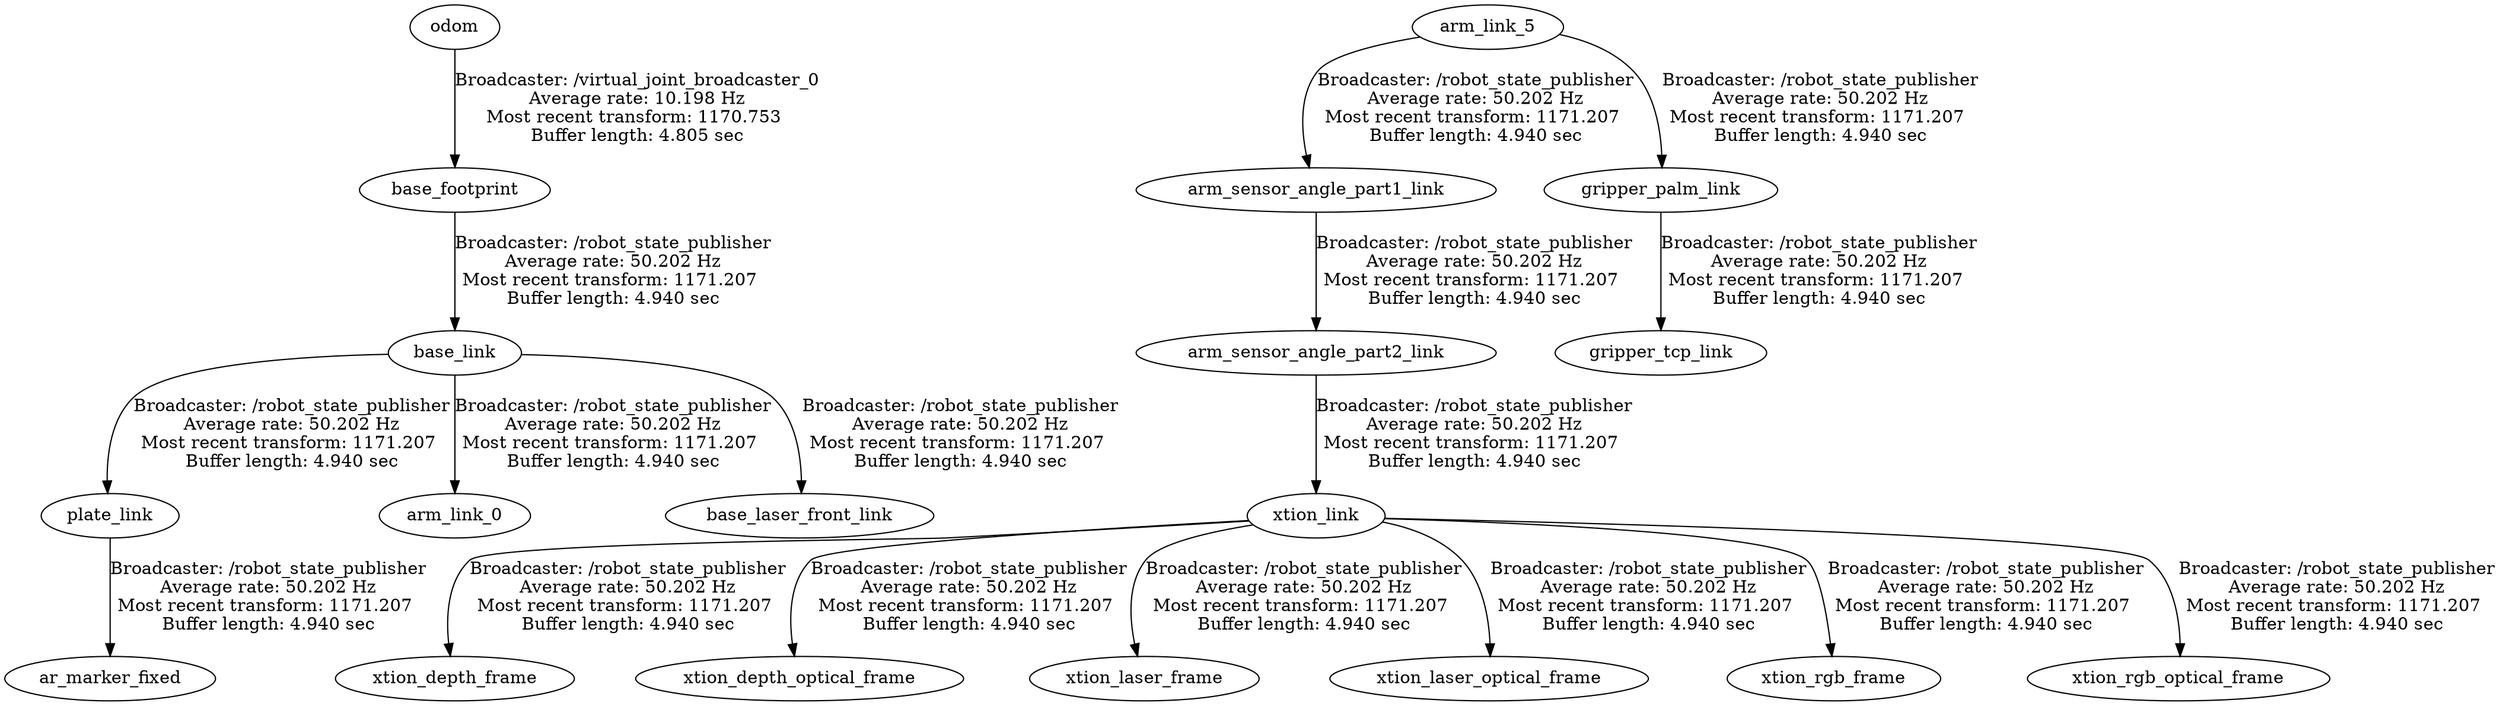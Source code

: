 digraph G {
"plate_link" -> "ar_marker_fixed"[label="Broadcaster: /robot_state_publisher\nAverage rate: 50.202 Hz\nMost recent transform: 1171.207 \nBuffer length: 4.940 sec\n"];
"base_link" -> "plate_link"[label="Broadcaster: /robot_state_publisher\nAverage rate: 50.202 Hz\nMost recent transform: 1171.207 \nBuffer length: 4.940 sec\n"];
"base_link" -> "arm_link_0"[label="Broadcaster: /robot_state_publisher\nAverage rate: 50.202 Hz\nMost recent transform: 1171.207 \nBuffer length: 4.940 sec\n"];
"base_footprint" -> "base_link"[label="Broadcaster: /robot_state_publisher\nAverage rate: 50.202 Hz\nMost recent transform: 1171.207 \nBuffer length: 4.940 sec\n"];
"arm_link_5" -> "arm_sensor_angle_part1_link"[label="Broadcaster: /robot_state_publisher\nAverage rate: 50.202 Hz\nMost recent transform: 1171.207 \nBuffer length: 4.940 sec\n"];
"arm_sensor_angle_part1_link" -> "arm_sensor_angle_part2_link"[label="Broadcaster: /robot_state_publisher\nAverage rate: 50.202 Hz\nMost recent transform: 1171.207 \nBuffer length: 4.940 sec\n"];
"arm_sensor_angle_part2_link" -> "xtion_link"[label="Broadcaster: /robot_state_publisher\nAverage rate: 50.202 Hz\nMost recent transform: 1171.207 \nBuffer length: 4.940 sec\n"];
"odom" -> "base_footprint"[label="Broadcaster: /virtual_joint_broadcaster_0\nAverage rate: 10.198 Hz\nMost recent transform: 1170.753 \nBuffer length: 4.805 sec\n"];
"base_link" -> "base_laser_front_link"[label="Broadcaster: /robot_state_publisher\nAverage rate: 50.202 Hz\nMost recent transform: 1171.207 \nBuffer length: 4.940 sec\n"];
"arm_link_5" -> "gripper_palm_link"[label="Broadcaster: /robot_state_publisher\nAverage rate: 50.202 Hz\nMost recent transform: 1171.207 \nBuffer length: 4.940 sec\n"];
"gripper_palm_link" -> "gripper_tcp_link"[label="Broadcaster: /robot_state_publisher\nAverage rate: 50.202 Hz\nMost recent transform: 1171.207 \nBuffer length: 4.940 sec\n"];
"xtion_link" -> "xtion_depth_frame"[label="Broadcaster: /robot_state_publisher\nAverage rate: 50.202 Hz\nMost recent transform: 1171.207 \nBuffer length: 4.940 sec\n"];
"xtion_link" -> "xtion_depth_optical_frame"[label="Broadcaster: /robot_state_publisher\nAverage rate: 50.202 Hz\nMost recent transform: 1171.207 \nBuffer length: 4.940 sec\n"];
"xtion_link" -> "xtion_laser_frame"[label="Broadcaster: /robot_state_publisher\nAverage rate: 50.202 Hz\nMost recent transform: 1171.207 \nBuffer length: 4.940 sec\n"];
"xtion_link" -> "xtion_laser_optical_frame"[label="Broadcaster: /robot_state_publisher\nAverage rate: 50.202 Hz\nMost recent transform: 1171.207 \nBuffer length: 4.940 sec\n"];
"xtion_link" -> "xtion_rgb_frame"[label="Broadcaster: /robot_state_publisher\nAverage rate: 50.202 Hz\nMost recent transform: 1171.207 \nBuffer length: 4.940 sec\n"];
"xtion_link" -> "xtion_rgb_optical_frame"[label="Broadcaster: /robot_state_publisher\nAverage rate: 50.202 Hz\nMost recent transform: 1171.207 \nBuffer length: 4.940 sec\n"];
}